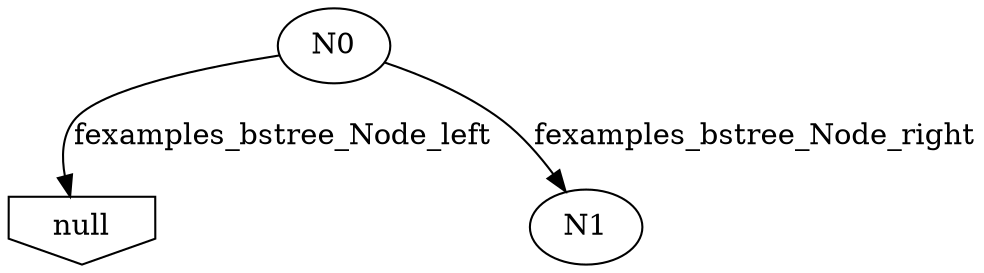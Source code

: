 digraph s1 {
	nodesep=.5; ordering=out;
	null [ shape = invhouse ];
	N0->null 	[ label = fexamples_bstree_Node_left ];
	N0->N1 	[ label = fexamples_bstree_Node_right ];
}
